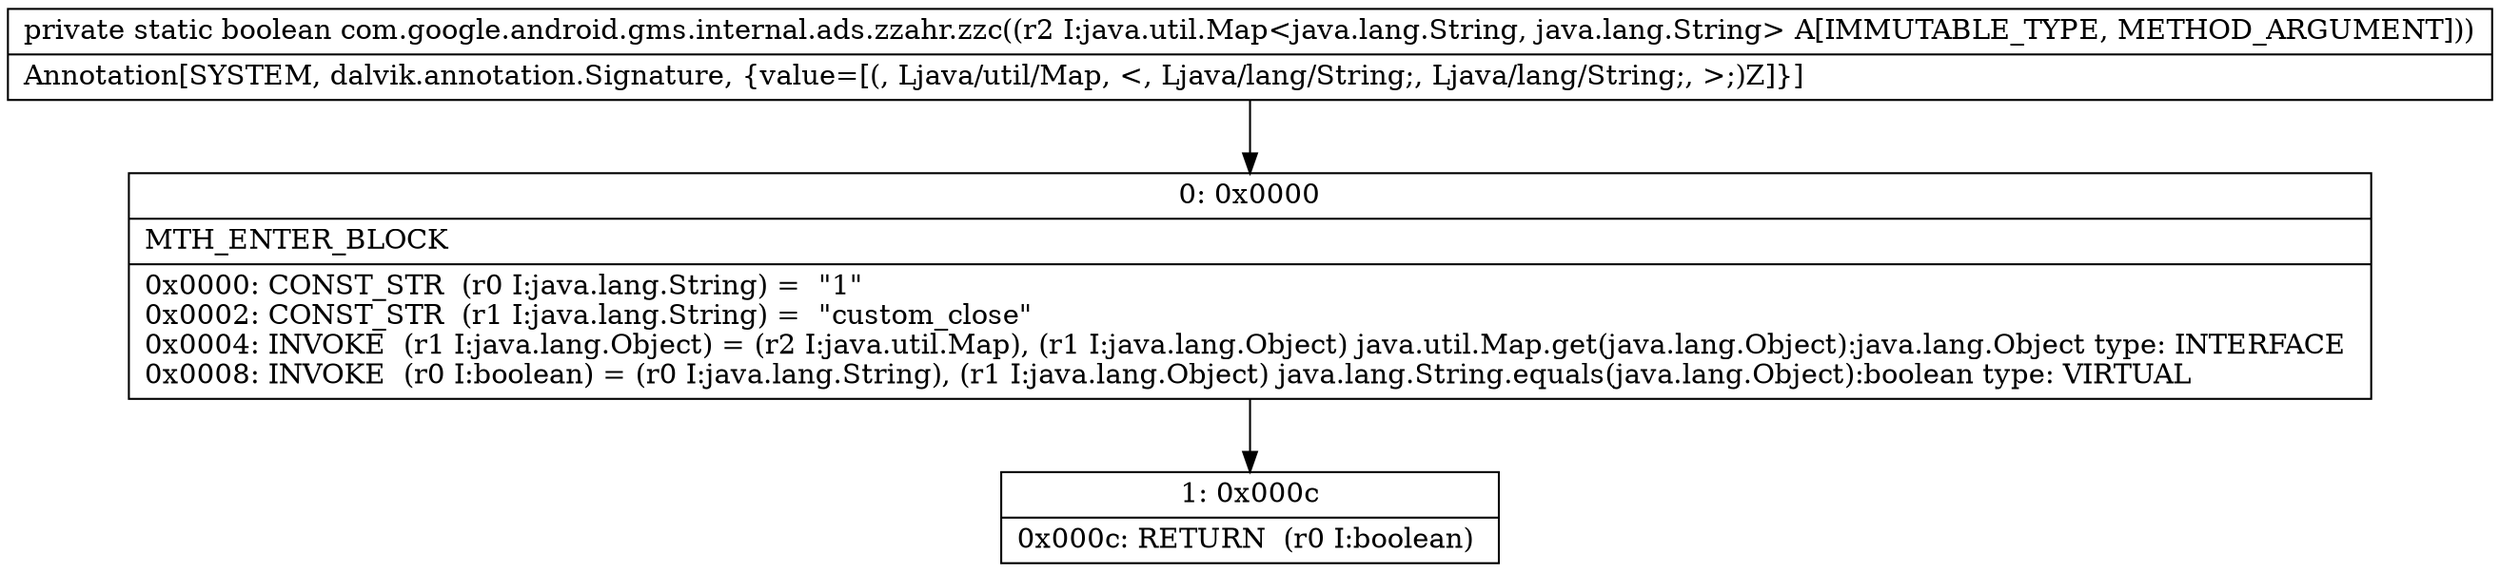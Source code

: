 digraph "CFG forcom.google.android.gms.internal.ads.zzahr.zzc(Ljava\/util\/Map;)Z" {
Node_0 [shape=record,label="{0\:\ 0x0000|MTH_ENTER_BLOCK\l|0x0000: CONST_STR  (r0 I:java.lang.String) =  \"1\" \l0x0002: CONST_STR  (r1 I:java.lang.String) =  \"custom_close\" \l0x0004: INVOKE  (r1 I:java.lang.Object) = (r2 I:java.util.Map), (r1 I:java.lang.Object) java.util.Map.get(java.lang.Object):java.lang.Object type: INTERFACE \l0x0008: INVOKE  (r0 I:boolean) = (r0 I:java.lang.String), (r1 I:java.lang.Object) java.lang.String.equals(java.lang.Object):boolean type: VIRTUAL \l}"];
Node_1 [shape=record,label="{1\:\ 0x000c|0x000c: RETURN  (r0 I:boolean) \l}"];
MethodNode[shape=record,label="{private static boolean com.google.android.gms.internal.ads.zzahr.zzc((r2 I:java.util.Map\<java.lang.String, java.lang.String\> A[IMMUTABLE_TYPE, METHOD_ARGUMENT]))  | Annotation[SYSTEM, dalvik.annotation.Signature, \{value=[(, Ljava\/util\/Map, \<, Ljava\/lang\/String;, Ljava\/lang\/String;, \>;)Z]\}]\l}"];
MethodNode -> Node_0;
Node_0 -> Node_1;
}

